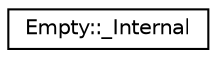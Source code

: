digraph "类继承关系图"
{
 // LATEX_PDF_SIZE
  edge [fontname="Helvetica",fontsize="10",labelfontname="Helvetica",labelfontsize="10"];
  node [fontname="Helvetica",fontsize="10",shape=record];
  rankdir="LR";
  Node0 [label="Empty::_Internal",height=0.2,width=0.4,color="black", fillcolor="white", style="filled",URL="$classEmpty_1_1__Internal.html",tooltip=" "];
}
